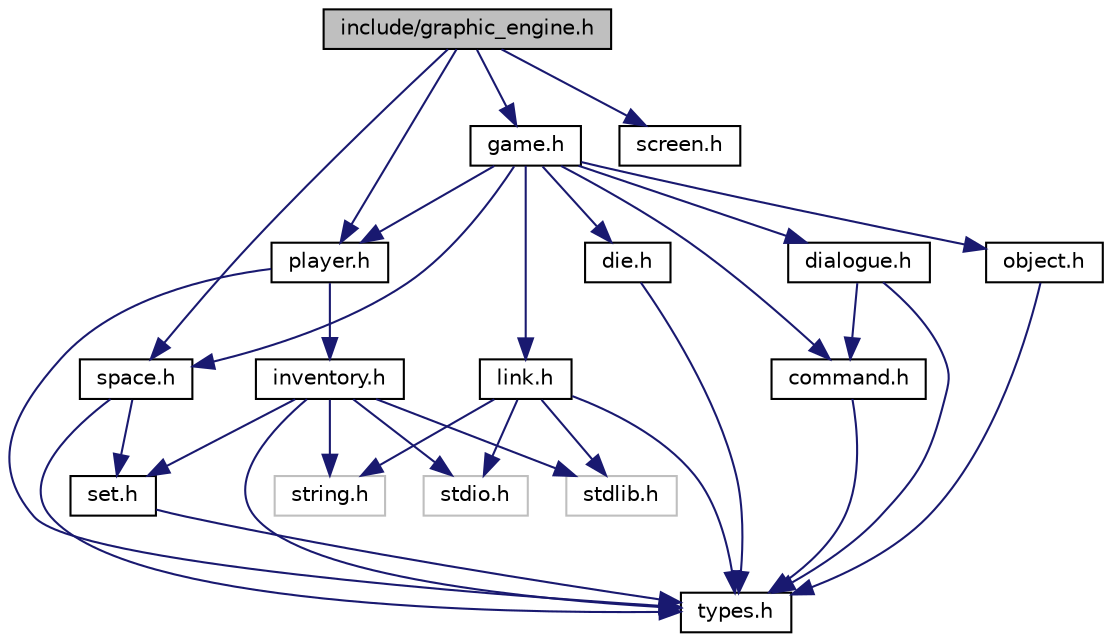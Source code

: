 digraph "include/graphic_engine.h"
{
  edge [fontname="Helvetica",fontsize="10",labelfontname="Helvetica",labelfontsize="10"];
  node [fontname="Helvetica",fontsize="10",shape=record];
  Node0 [label="include/graphic_engine.h",height=0.2,width=0.4,color="black", fillcolor="grey75", style="filled", fontcolor="black"];
  Node0 -> Node1 [color="midnightblue",fontsize="10",style="solid",fontname="Helvetica"];
  Node1 [label="space.h",height=0.2,width=0.4,color="black", fillcolor="white", style="filled",URL="$space_8h.html",tooltip="En este fichero implementamos las funciones de space. "];
  Node1 -> Node2 [color="midnightblue",fontsize="10",style="solid",fontname="Helvetica"];
  Node2 [label="types.h",height=0.2,width=0.4,color="black", fillcolor="white", style="filled",URL="$types_8h.html",tooltip="It defines common types. "];
  Node1 -> Node3 [color="midnightblue",fontsize="10",style="solid",fontname="Helvetica"];
  Node3 [label="set.h",height=0.2,width=0.4,color="black", fillcolor="white", style="filled",URL="$set_8h.html",tooltip="En este fichero implementamos las funciones de set. "];
  Node3 -> Node2 [color="midnightblue",fontsize="10",style="solid",fontname="Helvetica"];
  Node0 -> Node4 [color="midnightblue",fontsize="10",style="solid",fontname="Helvetica"];
  Node4 [label="player.h",height=0.2,width=0.4,color="black", fillcolor="white", style="filled",URL="$player_8h.html",tooltip="En este fichero implementamos las funciones del jugador. "];
  Node4 -> Node2 [color="midnightblue",fontsize="10",style="solid",fontname="Helvetica"];
  Node4 -> Node5 [color="midnightblue",fontsize="10",style="solid",fontname="Helvetica"];
  Node5 [label="inventory.h",height=0.2,width=0.4,color="black", fillcolor="white", style="filled",URL="$inventory_8h.html",tooltip="En este fichero implementamos las funciones del inventario. "];
  Node5 -> Node6 [color="midnightblue",fontsize="10",style="solid",fontname="Helvetica"];
  Node6 [label="stdio.h",height=0.2,width=0.4,color="grey75", fillcolor="white", style="filled"];
  Node5 -> Node7 [color="midnightblue",fontsize="10",style="solid",fontname="Helvetica"];
  Node7 [label="stdlib.h",height=0.2,width=0.4,color="grey75", fillcolor="white", style="filled"];
  Node5 -> Node8 [color="midnightblue",fontsize="10",style="solid",fontname="Helvetica"];
  Node8 [label="string.h",height=0.2,width=0.4,color="grey75", fillcolor="white", style="filled"];
  Node5 -> Node2 [color="midnightblue",fontsize="10",style="solid",fontname="Helvetica"];
  Node5 -> Node3 [color="midnightblue",fontsize="10",style="solid",fontname="Helvetica"];
  Node0 -> Node9 [color="midnightblue",fontsize="10",style="solid",fontname="Helvetica"];
  Node9 [label="game.h",height=0.2,width=0.4,color="black", fillcolor="white", style="filled",URL="$game_8h.html",tooltip="En este fichero definimos las funciones para el juego. "];
  Node9 -> Node1 [color="midnightblue",fontsize="10",style="solid",fontname="Helvetica"];
  Node9 -> Node10 [color="midnightblue",fontsize="10",style="solid",fontname="Helvetica"];
  Node10 [label="command.h",height=0.2,width=0.4,color="black", fillcolor="white", style="filled",URL="$command_8h.html",tooltip="En este fichero definimos las funciones para los comandos. "];
  Node10 -> Node2 [color="midnightblue",fontsize="10",style="solid",fontname="Helvetica"];
  Node9 -> Node11 [color="midnightblue",fontsize="10",style="solid",fontname="Helvetica"];
  Node11 [label="object.h",height=0.2,width=0.4,color="black", fillcolor="white", style="filled",URL="$object_8h.html",tooltip="En este fichero implementamos las funciones del objeto. "];
  Node11 -> Node2 [color="midnightblue",fontsize="10",style="solid",fontname="Helvetica"];
  Node9 -> Node4 [color="midnightblue",fontsize="10",style="solid",fontname="Helvetica"];
  Node9 -> Node12 [color="midnightblue",fontsize="10",style="solid",fontname="Helvetica"];
  Node12 [label="die.h",height=0.2,width=0.4,color="black", fillcolor="white", style="filled",URL="$die_8h.html",tooltip="En este fichero definimos las funciones para el dado. "];
  Node12 -> Node2 [color="midnightblue",fontsize="10",style="solid",fontname="Helvetica"];
  Node9 -> Node13 [color="midnightblue",fontsize="10",style="solid",fontname="Helvetica"];
  Node13 [label="link.h",height=0.2,width=0.4,color="black", fillcolor="white", style="filled",URL="$link_8h.html",tooltip="En este fichero implementamos las funciones de link. "];
  Node13 -> Node7 [color="midnightblue",fontsize="10",style="solid",fontname="Helvetica"];
  Node13 -> Node8 [color="midnightblue",fontsize="10",style="solid",fontname="Helvetica"];
  Node13 -> Node6 [color="midnightblue",fontsize="10",style="solid",fontname="Helvetica"];
  Node13 -> Node2 [color="midnightblue",fontsize="10",style="solid",fontname="Helvetica"];
  Node9 -> Node14 [color="midnightblue",fontsize="10",style="solid",fontname="Helvetica"];
  Node14 [label="dialogue.h",height=0.2,width=0.4,color="black", fillcolor="white", style="filled",URL="$dialogue_8h.html",tooltip="En este fichero definimos las funciones para el dialogo. "];
  Node14 -> Node2 [color="midnightblue",fontsize="10",style="solid",fontname="Helvetica"];
  Node14 -> Node10 [color="midnightblue",fontsize="10",style="solid",fontname="Helvetica"];
  Node0 -> Node15 [color="midnightblue",fontsize="10",style="solid",fontname="Helvetica"];
  Node15 [label="screen.h",height=0.2,width=0.4,color="black", fillcolor="white", style="filled",URL="$screen_8h.html",tooltip="En este fichero implementamos las funciones de screen. "];
}
